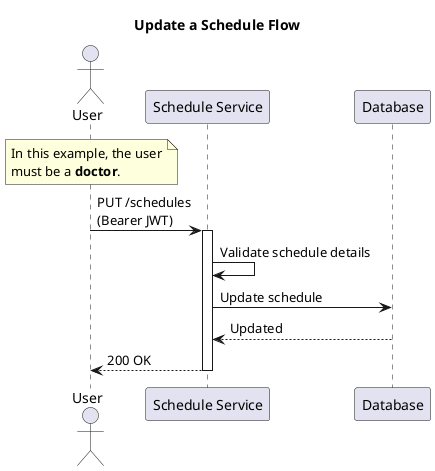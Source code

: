 @startuml update_schedule

title Update a Schedule Flow

actor "User" as user
participant "Schedule Service" as schedule_service
participant "Database" as database

note over user
In this example, the user
must be a **doctor**.
end note

user -> schedule_service: PUT /schedules\n(Bearer JWT)

activate schedule_service
schedule_service -> schedule_service: Validate schedule details
schedule_service -> database: Update schedule
database --> schedule_service: Updated
schedule_service --> user: 200 OK
deactivate schedule_service

@enduml